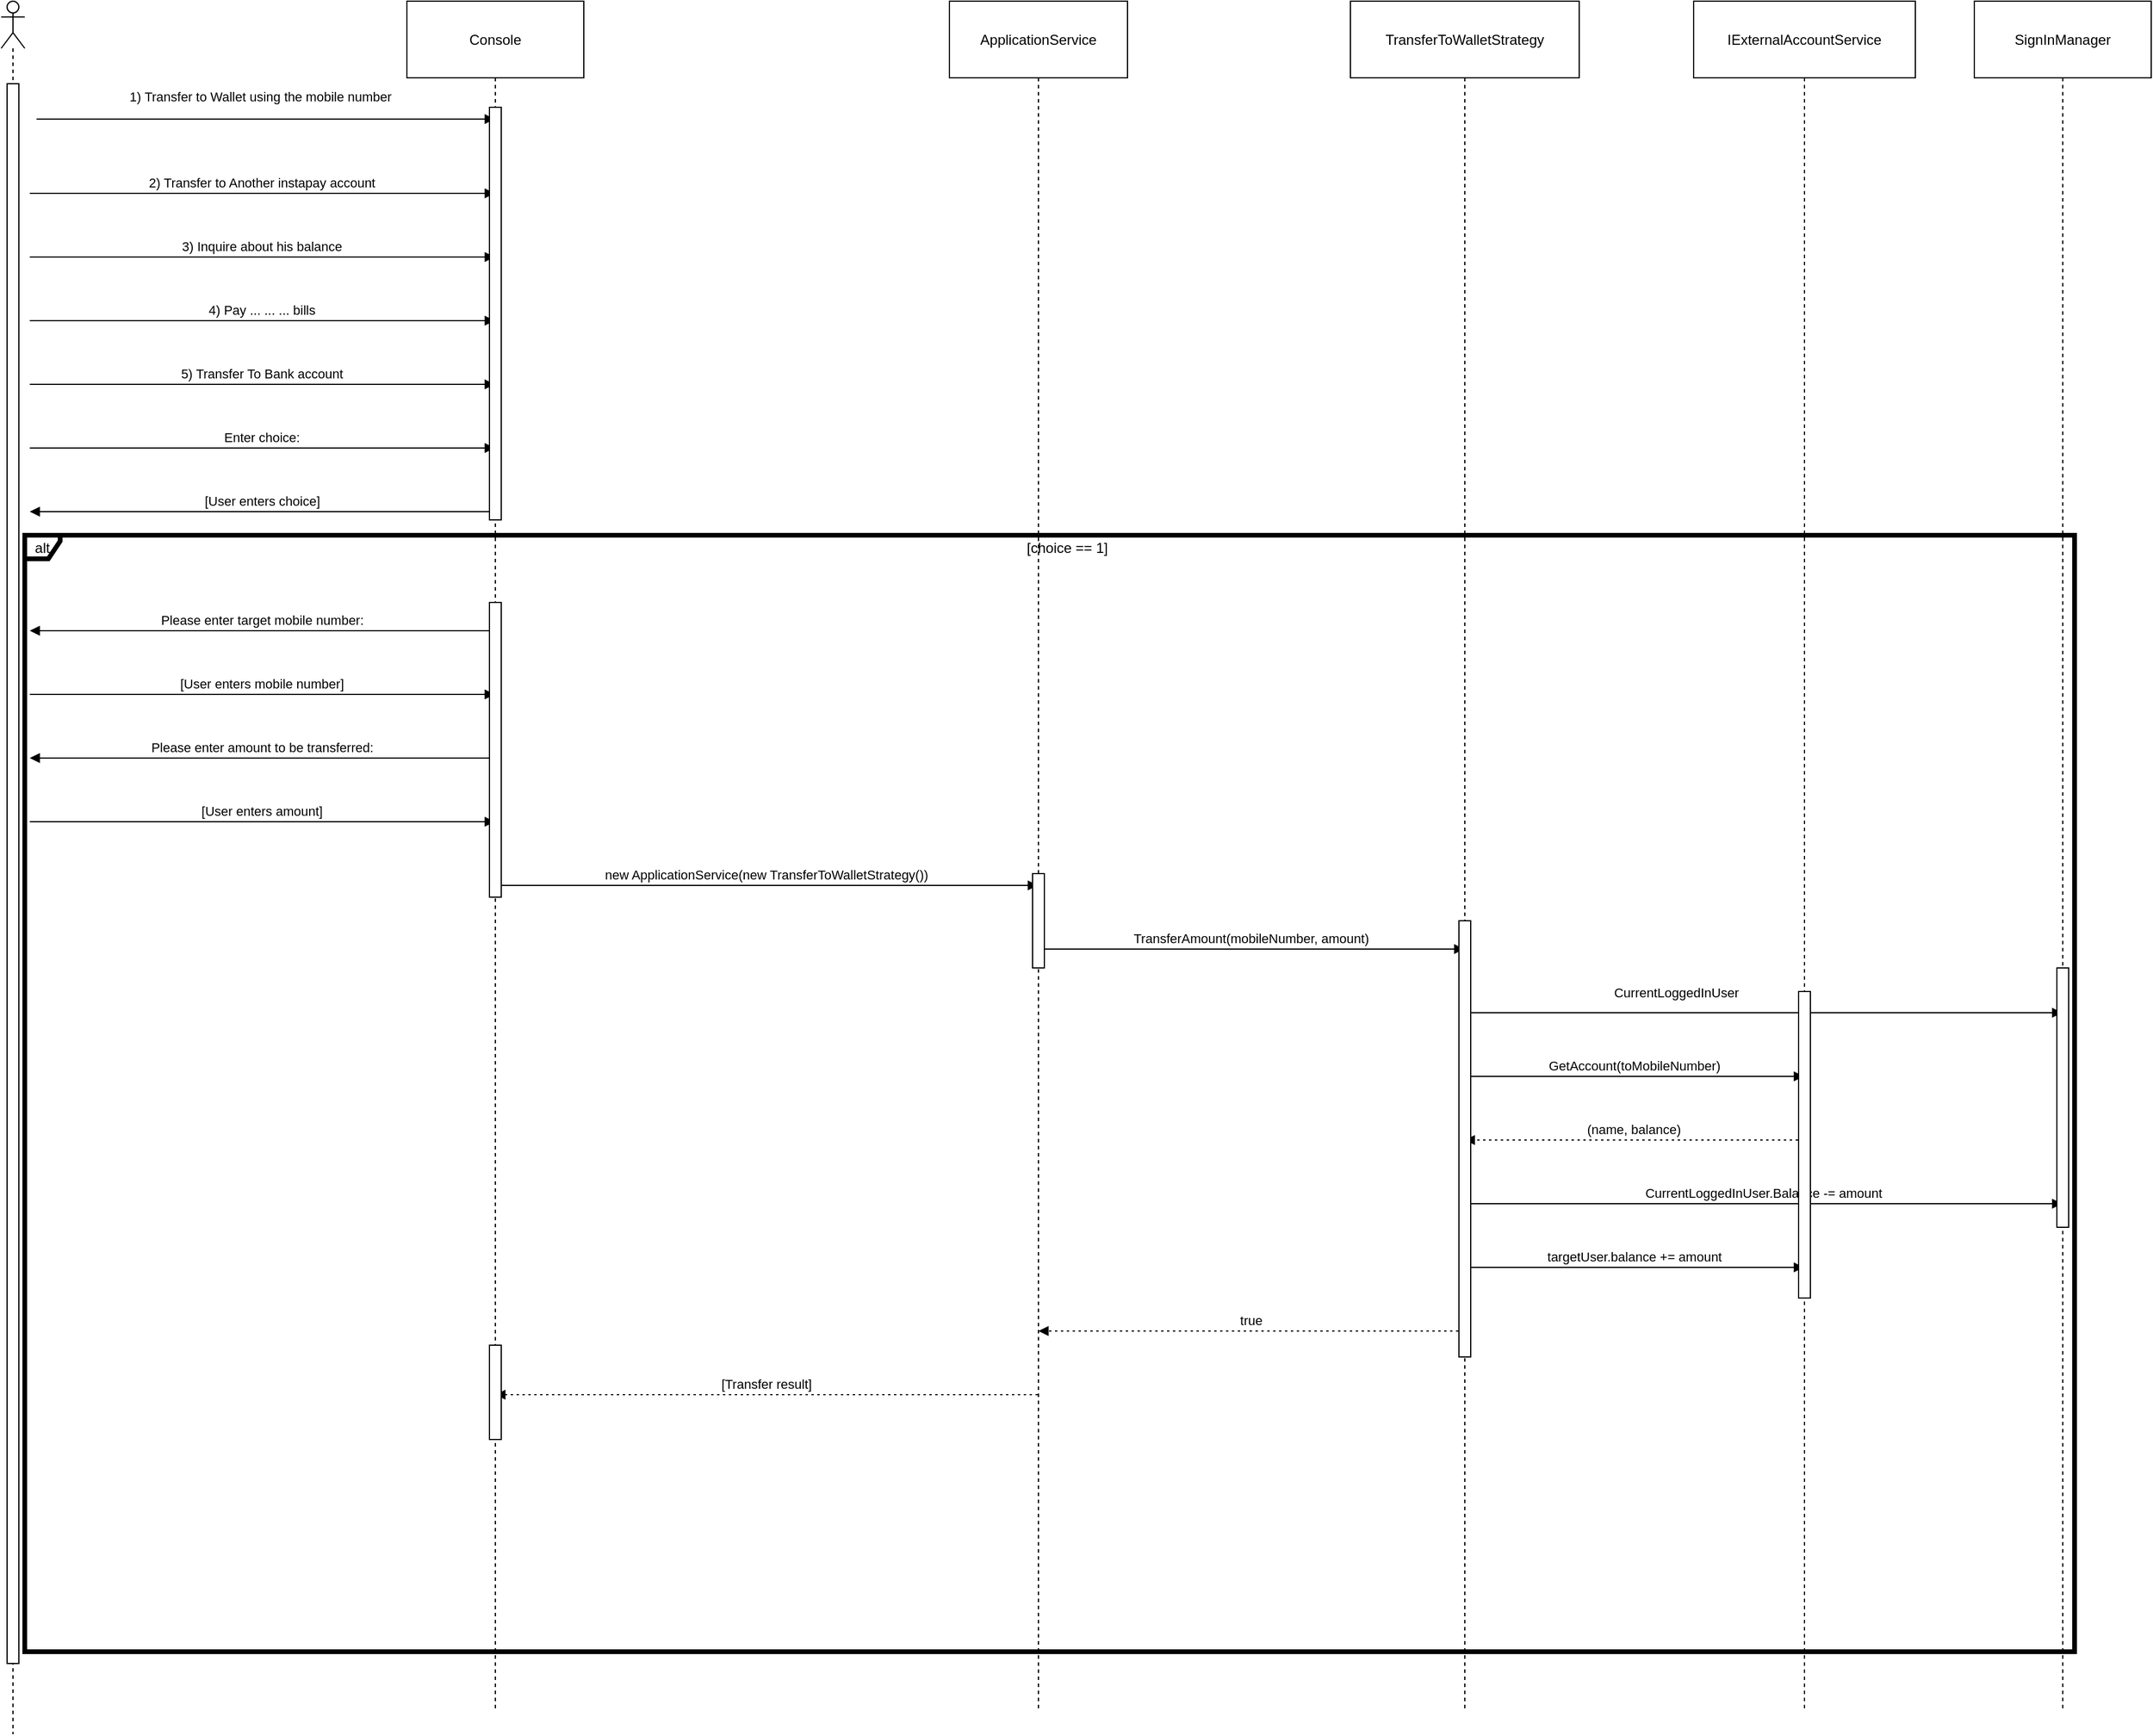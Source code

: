 <mxfile version="22.1.1" type="github">
  <diagram name="Page-1" id="2YBvvXClWsGukQMizWep">
    <mxGraphModel dx="3500" dy="1887" grid="1" gridSize="10" guides="1" tooltips="1" connect="1" arrows="1" fold="1" page="1" pageScale="1" pageWidth="850" pageHeight="1100" math="0" shadow="0">
      <root>
        <mxCell id="0" />
        <mxCell id="1" parent="0" />
        <mxCell id="zcRfQHHeFwHTNsyIhLxb-2" value="Console" style="shape=umlLifeline;perimeter=lifelinePerimeter;whiteSpace=wrap;container=1;dropTarget=0;collapsible=0;recursiveResize=0;outlineConnect=0;portConstraint=eastwest;newEdgeStyle={&quot;edgeStyle&quot;:&quot;elbowEdgeStyle&quot;,&quot;elbow&quot;:&quot;vertical&quot;,&quot;curved&quot;:0,&quot;rounded&quot;:0};size=65;" vertex="1" parent="1">
          <mxGeometry x="414" y="20" width="150" height="1449" as="geometry" />
        </mxCell>
        <mxCell id="zcRfQHHeFwHTNsyIhLxb-3" value="ApplicationService" style="shape=umlLifeline;perimeter=lifelinePerimeter;whiteSpace=wrap;container=1;dropTarget=0;collapsible=0;recursiveResize=0;outlineConnect=0;portConstraint=eastwest;newEdgeStyle={&quot;edgeStyle&quot;:&quot;elbowEdgeStyle&quot;,&quot;elbow&quot;:&quot;vertical&quot;,&quot;curved&quot;:0,&quot;rounded&quot;:0};size=65;" vertex="1" parent="1">
          <mxGeometry x="874" y="20" width="151" height="1449" as="geometry" />
        </mxCell>
        <mxCell id="zcRfQHHeFwHTNsyIhLxb-4" value="TransferToWalletStrategy" style="shape=umlLifeline;perimeter=lifelinePerimeter;whiteSpace=wrap;container=1;dropTarget=0;collapsible=0;recursiveResize=0;outlineConnect=0;portConstraint=eastwest;newEdgeStyle={&quot;edgeStyle&quot;:&quot;elbowEdgeStyle&quot;,&quot;elbow&quot;:&quot;vertical&quot;,&quot;curved&quot;:0,&quot;rounded&quot;:0};size=65;" vertex="1" parent="1">
          <mxGeometry x="1214" y="20" width="194" height="1449" as="geometry" />
        </mxCell>
        <mxCell id="zcRfQHHeFwHTNsyIhLxb-5" value="IExternalAccountService" style="shape=umlLifeline;perimeter=lifelinePerimeter;whiteSpace=wrap;container=1;dropTarget=0;collapsible=0;recursiveResize=0;outlineConnect=0;portConstraint=eastwest;newEdgeStyle={&quot;edgeStyle&quot;:&quot;elbowEdgeStyle&quot;,&quot;elbow&quot;:&quot;vertical&quot;,&quot;curved&quot;:0,&quot;rounded&quot;:0};size=65;" vertex="1" parent="1">
          <mxGeometry x="1505" y="20" width="188" height="1449" as="geometry" />
        </mxCell>
        <mxCell id="zcRfQHHeFwHTNsyIhLxb-6" value="SignInManager" style="shape=umlLifeline;perimeter=lifelinePerimeter;whiteSpace=wrap;container=1;dropTarget=0;collapsible=0;recursiveResize=0;outlineConnect=0;portConstraint=eastwest;newEdgeStyle={&quot;edgeStyle&quot;:&quot;elbowEdgeStyle&quot;,&quot;elbow&quot;:&quot;vertical&quot;,&quot;curved&quot;:0,&quot;rounded&quot;:0};size=65;" vertex="1" parent="1">
          <mxGeometry x="1743" y="20" width="150" height="1449" as="geometry" />
        </mxCell>
        <mxCell id="zcRfQHHeFwHTNsyIhLxb-9" value="alt" style="shape=umlFrame;pointerEvents=0;dropTarget=0;strokeColor=#000000;height=20;width=30;strokeWidth=4;" vertex="1" parent="1">
          <mxGeometry x="90" y="473" width="1738" height="947" as="geometry" />
        </mxCell>
        <mxCell id="zcRfQHHeFwHTNsyIhLxb-10" value="[choice == 1]" style="text;strokeColor=none;fillColor=none;align=center;verticalAlign=middle;whiteSpace=wrap;" vertex="1" parent="zcRfQHHeFwHTNsyIhLxb-9">
          <mxGeometry x="29.914" width="1708.086" height="21.021" as="geometry" />
        </mxCell>
        <mxCell id="zcRfQHHeFwHTNsyIhLxb-11" value="" style="shape=line;dashed=1;whiteSpace=wrap;verticalAlign=top;labelPosition=center;verticalLabelPosition=middle;align=center;strokeColor=#B3B3B3;" vertex="1" parent="zcRfQHHeFwHTNsyIhLxb-9">
          <mxGeometry y="792.495" width="1738" as="geometry" />
        </mxCell>
        <mxCell id="zcRfQHHeFwHTNsyIhLxb-12" value="1) Transfer to Wallet using the mobile number" style="verticalAlign=bottom;endArrow=block;edgeStyle=elbowEdgeStyle;elbow=vertical;curved=0;rounded=0;" edge="1" parent="1" source="zcRfQHHeFwHTNsyIhLxb-37" target="zcRfQHHeFwHTNsyIhLxb-2">
          <mxGeometry x="0.486" y="10" relative="1" as="geometry">
            <Array as="points">
              <mxPoint x="100" y="120" />
            </Array>
            <mxPoint x="94.25" y="129" as="sourcePoint" />
            <mxPoint as="offset" />
          </mxGeometry>
        </mxCell>
        <mxCell id="zcRfQHHeFwHTNsyIhLxb-13" value="2) Transfer to Another instapay account" style="verticalAlign=bottom;endArrow=block;edgeStyle=elbowEdgeStyle;elbow=vertical;curved=0;rounded=0;" edge="1" parent="1" target="zcRfQHHeFwHTNsyIhLxb-2">
          <mxGeometry relative="1" as="geometry">
            <Array as="points">
              <mxPoint x="302" y="183" />
            </Array>
            <mxPoint x="94.25" y="183" as="sourcePoint" />
          </mxGeometry>
        </mxCell>
        <mxCell id="zcRfQHHeFwHTNsyIhLxb-14" value="3) Inquire about his balance" style="verticalAlign=bottom;endArrow=block;edgeStyle=elbowEdgeStyle;elbow=vertical;curved=0;rounded=0;" edge="1" parent="1" target="zcRfQHHeFwHTNsyIhLxb-2">
          <mxGeometry relative="1" as="geometry">
            <Array as="points">
              <mxPoint x="302" y="237" />
            </Array>
            <mxPoint x="94.25" y="237" as="sourcePoint" />
          </mxGeometry>
        </mxCell>
        <mxCell id="zcRfQHHeFwHTNsyIhLxb-15" value="4) Pay ... ... ... bills" style="verticalAlign=bottom;endArrow=block;edgeStyle=elbowEdgeStyle;elbow=vertical;curved=0;rounded=0;" edge="1" parent="1" target="zcRfQHHeFwHTNsyIhLxb-2">
          <mxGeometry relative="1" as="geometry">
            <Array as="points">
              <mxPoint x="302" y="291" />
            </Array>
            <mxPoint x="94.25" y="291" as="sourcePoint" />
          </mxGeometry>
        </mxCell>
        <mxCell id="zcRfQHHeFwHTNsyIhLxb-16" value="5) Transfer To Bank account" style="verticalAlign=bottom;endArrow=block;edgeStyle=elbowEdgeStyle;elbow=vertical;curved=0;rounded=0;" edge="1" parent="1" target="zcRfQHHeFwHTNsyIhLxb-2">
          <mxGeometry relative="1" as="geometry">
            <Array as="points">
              <mxPoint x="302" y="345" />
            </Array>
            <mxPoint x="94.25" y="345" as="sourcePoint" />
          </mxGeometry>
        </mxCell>
        <mxCell id="zcRfQHHeFwHTNsyIhLxb-17" value="Enter choice:" style="verticalAlign=bottom;endArrow=block;edgeStyle=elbowEdgeStyle;elbow=vertical;curved=0;rounded=0;" edge="1" parent="1" target="zcRfQHHeFwHTNsyIhLxb-2">
          <mxGeometry relative="1" as="geometry">
            <Array as="points">
              <mxPoint x="302" y="399" />
            </Array>
            <mxPoint x="94.25" y="399" as="sourcePoint" />
          </mxGeometry>
        </mxCell>
        <mxCell id="zcRfQHHeFwHTNsyIhLxb-18" value="[User enters choice]" style="verticalAlign=bottom;endArrow=block;edgeStyle=elbowEdgeStyle;elbow=vertical;curved=0;rounded=0;" edge="1" parent="1" source="zcRfQHHeFwHTNsyIhLxb-2">
          <mxGeometry relative="1" as="geometry">
            <Array as="points">
              <mxPoint x="302" y="453" />
            </Array>
            <mxPoint x="94.25" y="453" as="targetPoint" />
          </mxGeometry>
        </mxCell>
        <mxCell id="zcRfQHHeFwHTNsyIhLxb-19" value="Please enter target mobile number:" style="verticalAlign=bottom;endArrow=block;edgeStyle=elbowEdgeStyle;elbow=vertical;curved=0;rounded=0;" edge="1" parent="1" source="zcRfQHHeFwHTNsyIhLxb-2">
          <mxGeometry relative="1" as="geometry">
            <Array as="points">
              <mxPoint x="302" y="554" />
            </Array>
            <mxPoint x="94.25" y="554" as="targetPoint" />
          </mxGeometry>
        </mxCell>
        <mxCell id="zcRfQHHeFwHTNsyIhLxb-20" value="[User enters mobile number]" style="verticalAlign=bottom;endArrow=block;edgeStyle=elbowEdgeStyle;elbow=vertical;curved=0;rounded=0;" edge="1" parent="1" target="zcRfQHHeFwHTNsyIhLxb-2">
          <mxGeometry relative="1" as="geometry">
            <Array as="points">
              <mxPoint x="302" y="608" />
            </Array>
            <mxPoint x="94.25" y="608.0" as="sourcePoint" />
          </mxGeometry>
        </mxCell>
        <mxCell id="zcRfQHHeFwHTNsyIhLxb-21" value="Please enter amount to be transferred:" style="verticalAlign=bottom;endArrow=block;edgeStyle=elbowEdgeStyle;elbow=vertical;curved=0;rounded=0;" edge="1" parent="1" source="zcRfQHHeFwHTNsyIhLxb-2">
          <mxGeometry relative="1" as="geometry">
            <Array as="points">
              <mxPoint x="302" y="662" />
            </Array>
            <mxPoint x="94.25" y="662" as="targetPoint" />
          </mxGeometry>
        </mxCell>
        <mxCell id="zcRfQHHeFwHTNsyIhLxb-22" value="[User enters amount]" style="verticalAlign=bottom;endArrow=block;edgeStyle=elbowEdgeStyle;elbow=vertical;curved=0;rounded=0;" edge="1" parent="1" target="zcRfQHHeFwHTNsyIhLxb-2">
          <mxGeometry relative="1" as="geometry">
            <Array as="points">
              <mxPoint x="302" y="716" />
            </Array>
            <mxPoint x="94.25" y="716" as="sourcePoint" />
          </mxGeometry>
        </mxCell>
        <mxCell id="zcRfQHHeFwHTNsyIhLxb-23" value="new ApplicationService(new TransferToWalletStrategy())" style="verticalAlign=bottom;endArrow=block;edgeStyle=elbowEdgeStyle;elbow=vertical;curved=0;rounded=0;" edge="1" parent="1" source="zcRfQHHeFwHTNsyIhLxb-2" target="zcRfQHHeFwHTNsyIhLxb-3">
          <mxGeometry relative="1" as="geometry">
            <Array as="points">
              <mxPoint x="729" y="770" />
            </Array>
          </mxGeometry>
        </mxCell>
        <mxCell id="zcRfQHHeFwHTNsyIhLxb-24" value="TransferAmount(mobileNumber, amount)" style="verticalAlign=bottom;endArrow=block;edgeStyle=elbowEdgeStyle;elbow=vertical;curved=0;rounded=0;" edge="1" parent="1" source="zcRfQHHeFwHTNsyIhLxb-3" target="zcRfQHHeFwHTNsyIhLxb-4">
          <mxGeometry relative="1" as="geometry">
            <Array as="points">
              <mxPoint x="1140" y="824" />
            </Array>
          </mxGeometry>
        </mxCell>
        <mxCell id="zcRfQHHeFwHTNsyIhLxb-25" value="CurrentLoggedInUser" style="verticalAlign=bottom;endArrow=block;edgeStyle=elbowEdgeStyle;elbow=vertical;curved=0;rounded=0;" edge="1" parent="1" source="zcRfQHHeFwHTNsyIhLxb-4" target="zcRfQHHeFwHTNsyIhLxb-6">
          <mxGeometry x="-0.291" y="8" relative="1" as="geometry">
            <Array as="points">
              <mxPoint x="1575" y="878" />
            </Array>
            <mxPoint as="offset" />
          </mxGeometry>
        </mxCell>
        <mxCell id="zcRfQHHeFwHTNsyIhLxb-26" value="GetAccount(toMobileNumber)" style="verticalAlign=bottom;endArrow=block;edgeStyle=elbowEdgeStyle;elbow=vertical;curved=0;rounded=0;" edge="1" parent="1" source="zcRfQHHeFwHTNsyIhLxb-4" target="zcRfQHHeFwHTNsyIhLxb-5">
          <mxGeometry relative="1" as="geometry">
            <Array as="points">
              <mxPoint x="1465" y="932" />
            </Array>
          </mxGeometry>
        </mxCell>
        <mxCell id="zcRfQHHeFwHTNsyIhLxb-27" value="(name, balance)" style="verticalAlign=bottom;endArrow=block;edgeStyle=elbowEdgeStyle;elbow=vertical;curved=0;rounded=0;dashed=1;dashPattern=2 3;" edge="1" parent="1" source="zcRfQHHeFwHTNsyIhLxb-5" target="zcRfQHHeFwHTNsyIhLxb-4">
          <mxGeometry relative="1" as="geometry">
            <Array as="points">
              <mxPoint x="1465" y="986" />
            </Array>
          </mxGeometry>
        </mxCell>
        <mxCell id="zcRfQHHeFwHTNsyIhLxb-28" value="CurrentLoggedInUser.Balance -= amount" style="verticalAlign=bottom;endArrow=block;edgeStyle=elbowEdgeStyle;elbow=vertical;curved=0;rounded=0;" edge="1" parent="1" source="zcRfQHHeFwHTNsyIhLxb-4" target="zcRfQHHeFwHTNsyIhLxb-6">
          <mxGeometry relative="1" as="geometry">
            <Array as="points">
              <mxPoint x="1575" y="1040" />
            </Array>
          </mxGeometry>
        </mxCell>
        <mxCell id="zcRfQHHeFwHTNsyIhLxb-29" value="targetUser.balance += amount" style="verticalAlign=bottom;endArrow=block;edgeStyle=elbowEdgeStyle;elbow=vertical;curved=0;rounded=0;" edge="1" parent="1" source="zcRfQHHeFwHTNsyIhLxb-4" target="zcRfQHHeFwHTNsyIhLxb-5">
          <mxGeometry relative="1" as="geometry">
            <Array as="points">
              <mxPoint x="1465" y="1094" />
            </Array>
          </mxGeometry>
        </mxCell>
        <mxCell id="zcRfQHHeFwHTNsyIhLxb-30" value="true" style="verticalAlign=bottom;endArrow=block;edgeStyle=elbowEdgeStyle;elbow=vertical;curved=0;rounded=0;dashed=1;dashPattern=2 3;" edge="1" parent="1" source="zcRfQHHeFwHTNsyIhLxb-4" target="zcRfQHHeFwHTNsyIhLxb-3">
          <mxGeometry relative="1" as="geometry">
            <Array as="points">
              <mxPoint x="1140" y="1148" />
            </Array>
          </mxGeometry>
        </mxCell>
        <mxCell id="zcRfQHHeFwHTNsyIhLxb-31" value="[Transfer result]" style="verticalAlign=bottom;endArrow=block;edgeStyle=elbowEdgeStyle;elbow=vertical;curved=0;rounded=0;dashed=1;dashPattern=2 3;" edge="1" parent="1" source="zcRfQHHeFwHTNsyIhLxb-3" target="zcRfQHHeFwHTNsyIhLxb-2">
          <mxGeometry relative="1" as="geometry">
            <Array as="points">
              <mxPoint x="729" y="1202" />
            </Array>
          </mxGeometry>
        </mxCell>
        <mxCell id="zcRfQHHeFwHTNsyIhLxb-35" value="" style="shape=umlLifeline;perimeter=lifelinePerimeter;whiteSpace=wrap;html=1;container=1;dropTarget=0;collapsible=0;recursiveResize=0;outlineConnect=0;portConstraint=eastwest;newEdgeStyle={&quot;curved&quot;:0,&quot;rounded&quot;:0};participant=umlActor;" vertex="1" parent="1">
          <mxGeometry x="70" y="20" width="20" height="1470" as="geometry" />
        </mxCell>
        <mxCell id="zcRfQHHeFwHTNsyIhLxb-36" value="" style="html=1;points=[[0,0,0,0,5],[0,1,0,0,-5],[1,0,0,0,5],[1,1,0,0,-5]];perimeter=orthogonalPerimeter;outlineConnect=0;targetShapes=umlLifeline;portConstraint=eastwest;newEdgeStyle={&quot;curved&quot;:0,&quot;rounded&quot;:0};" vertex="1" parent="zcRfQHHeFwHTNsyIhLxb-35">
          <mxGeometry x="5" y="70" width="10" height="1340" as="geometry" />
        </mxCell>
        <mxCell id="zcRfQHHeFwHTNsyIhLxb-37" value="" style="html=1;points=[[0,0,0,0,5],[0,1,0,0,-5],[1,0,0,0,5],[1,1,0,0,-5]];perimeter=orthogonalPerimeter;outlineConnect=0;targetShapes=umlLifeline;portConstraint=eastwest;newEdgeStyle={&quot;curved&quot;:0,&quot;rounded&quot;:0};" vertex="1" parent="1">
          <mxGeometry x="484" y="110" width="10" height="350" as="geometry" />
        </mxCell>
        <mxCell id="zcRfQHHeFwHTNsyIhLxb-39" value="" style="html=1;points=[[0,0,0,0,5],[0,1,0,0,-5],[1,0,0,0,5],[1,1,0,0,-5]];perimeter=orthogonalPerimeter;outlineConnect=0;targetShapes=umlLifeline;portConstraint=eastwest;newEdgeStyle={&quot;curved&quot;:0,&quot;rounded&quot;:0};" vertex="1" parent="1">
          <mxGeometry x="484" y="530" width="10" height="250" as="geometry" />
        </mxCell>
        <mxCell id="zcRfQHHeFwHTNsyIhLxb-42" value="" style="html=1;points=[[0,0,0,0,5],[0,1,0,0,-5],[1,0,0,0,5],[1,1,0,0,-5]];perimeter=orthogonalPerimeter;outlineConnect=0;targetShapes=umlLifeline;portConstraint=eastwest;newEdgeStyle={&quot;curved&quot;:0,&quot;rounded&quot;:0};" vertex="1" parent="1">
          <mxGeometry x="484" y="1160" width="10" height="80" as="geometry" />
        </mxCell>
        <mxCell id="zcRfQHHeFwHTNsyIhLxb-43" value="" style="html=1;points=[[0,0,0,0,5],[0,1,0,0,-5],[1,0,0,0,5],[1,1,0,0,-5]];perimeter=orthogonalPerimeter;outlineConnect=0;targetShapes=umlLifeline;portConstraint=eastwest;newEdgeStyle={&quot;curved&quot;:0,&quot;rounded&quot;:0};" vertex="1" parent="1">
          <mxGeometry x="944.5" y="760" width="10" height="80" as="geometry" />
        </mxCell>
        <mxCell id="zcRfQHHeFwHTNsyIhLxb-44" value="" style="html=1;points=[[0,0,0,0,5],[0,1,0,0,-5],[1,0,0,0,5],[1,1,0,0,-5]];perimeter=orthogonalPerimeter;outlineConnect=0;targetShapes=umlLifeline;portConstraint=eastwest;newEdgeStyle={&quot;curved&quot;:0,&quot;rounded&quot;:0};" vertex="1" parent="1">
          <mxGeometry x="1306" y="800" width="10" height="370" as="geometry" />
        </mxCell>
        <mxCell id="zcRfQHHeFwHTNsyIhLxb-45" value="" style="html=1;points=[[0,0,0,0,5],[0,1,0,0,-5],[1,0,0,0,5],[1,1,0,0,-5]];perimeter=orthogonalPerimeter;outlineConnect=0;targetShapes=umlLifeline;portConstraint=eastwest;newEdgeStyle={&quot;curved&quot;:0,&quot;rounded&quot;:0};" vertex="1" parent="1">
          <mxGeometry x="1594" y="860" width="10" height="260" as="geometry" />
        </mxCell>
        <mxCell id="zcRfQHHeFwHTNsyIhLxb-46" value="" style="html=1;points=[[0,0,0,0,5],[0,1,0,0,-5],[1,0,0,0,5],[1,1,0,0,-5]];perimeter=orthogonalPerimeter;outlineConnect=0;targetShapes=umlLifeline;portConstraint=eastwest;newEdgeStyle={&quot;curved&quot;:0,&quot;rounded&quot;:0};" vertex="1" parent="1">
          <mxGeometry x="1813" y="840" width="10" height="220" as="geometry" />
        </mxCell>
      </root>
    </mxGraphModel>
  </diagram>
</mxfile>
